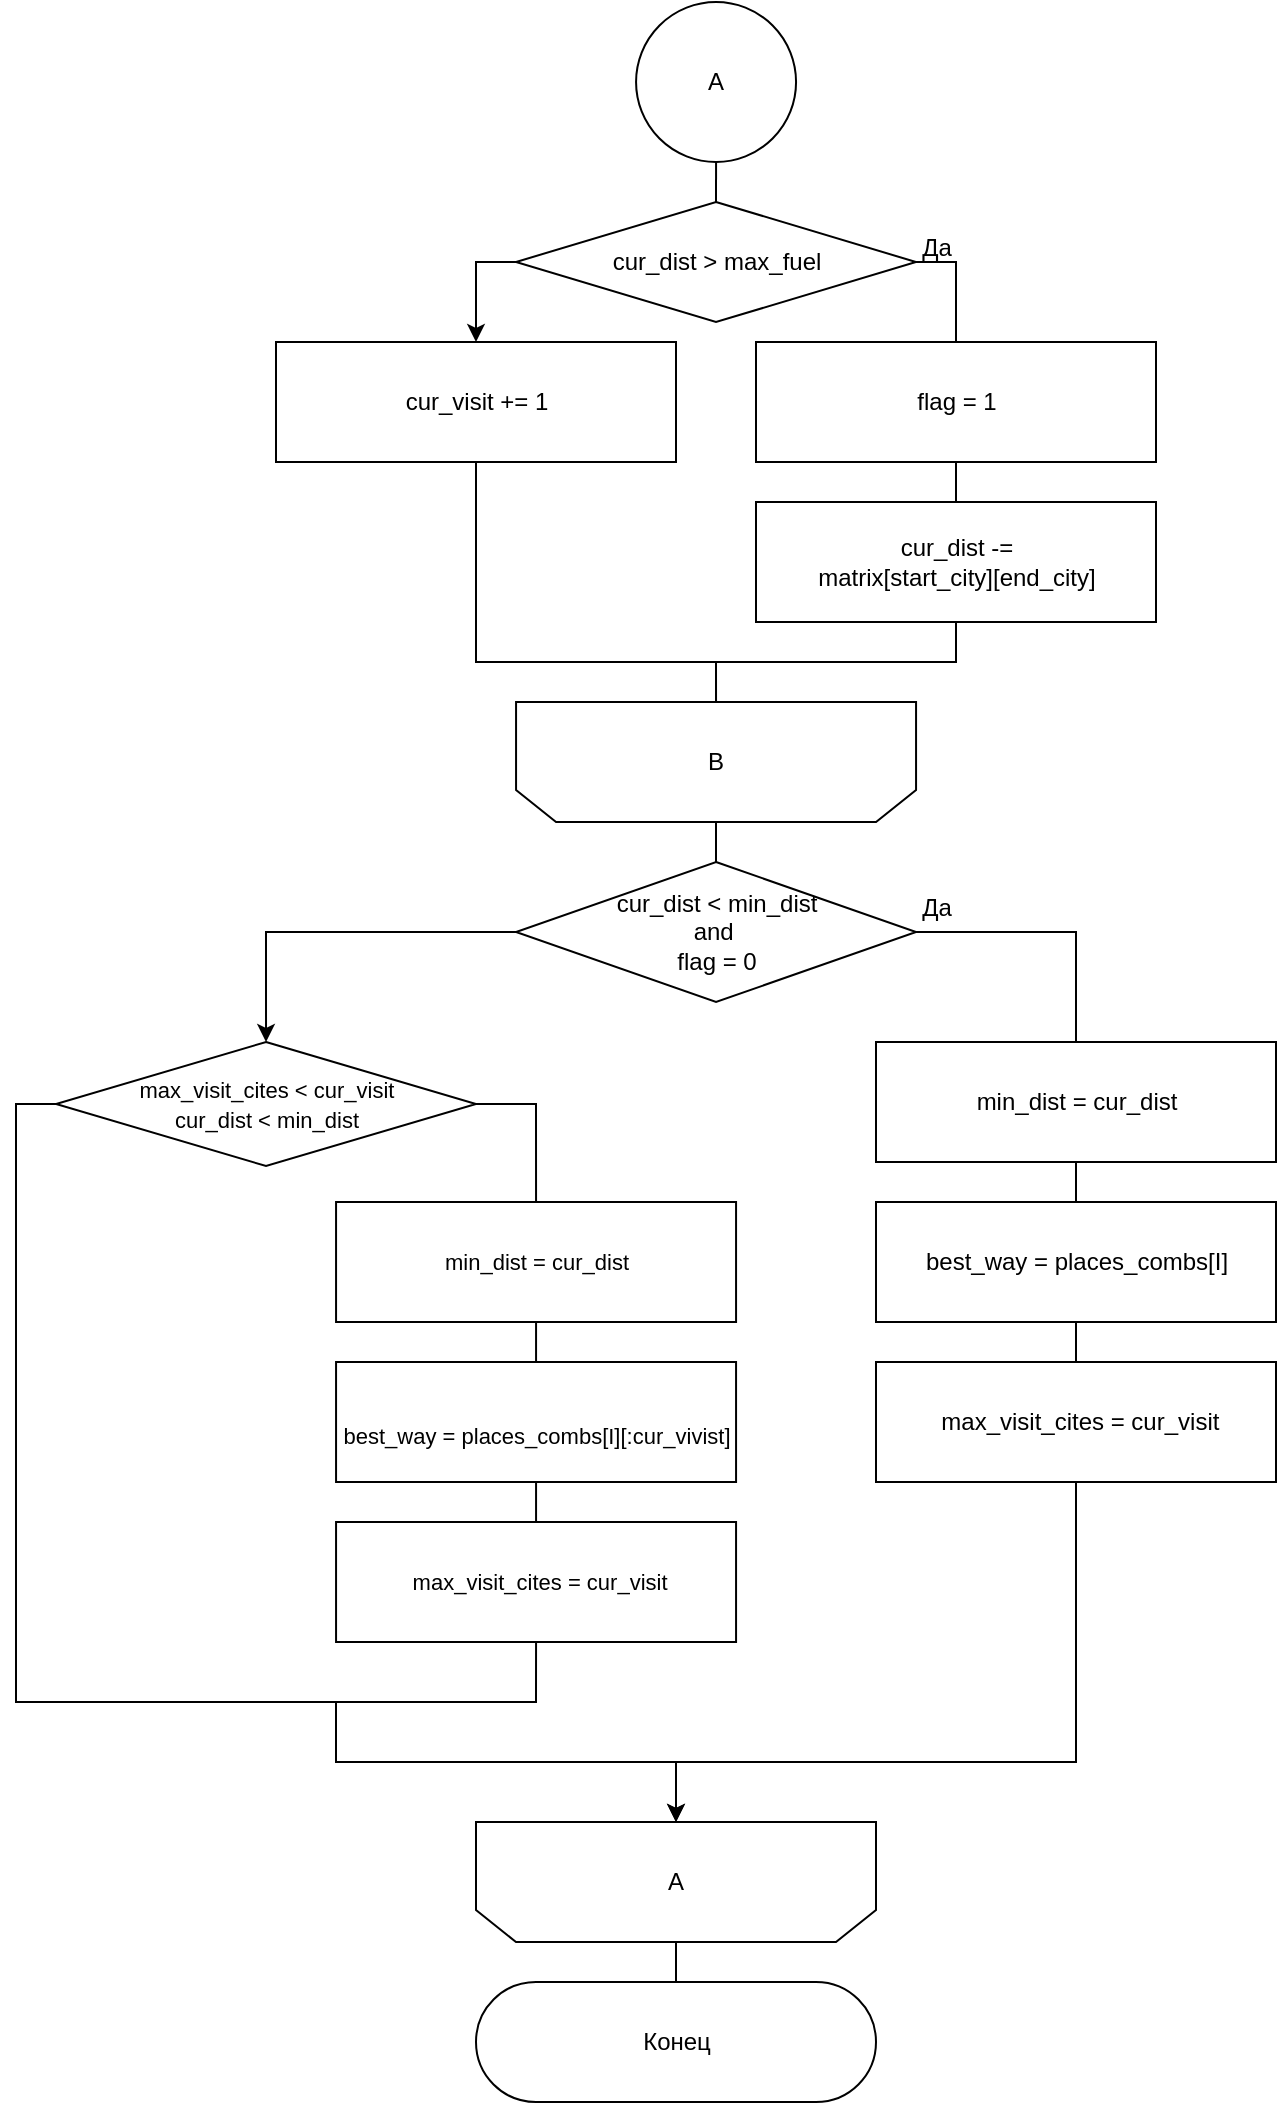 <mxfile version="22.1.8" type="device" pages="2">
  <diagram id="QM2p47kPDZQZnexqTIiv" name="Страница 1">
    <mxGraphModel dx="1122" dy="3097" grid="1" gridSize="10" guides="1" tooltips="1" connect="1" arrows="1" fold="1" page="1" pageScale="1" pageWidth="1654" pageHeight="2336" math="0" shadow="0">
      <root>
        <mxCell id="0" />
        <mxCell id="1" parent="0" />
        <mxCell id="TDwtaaCrbJuOcARcRLVL-162" value="Конец" style="html=1;dashed=0;whitespace=wrap;shape=mxgraph.dfd.start" vertex="1" parent="1">
          <mxGeometry x="270" y="970" width="200" height="60" as="geometry" />
        </mxCell>
        <mxCell id="TDwtaaCrbJuOcARcRLVL-163" style="edgeStyle=orthogonalEdgeStyle;rounded=0;orthogonalLoop=1;jettySize=auto;html=1;exitX=1;exitY=0.5;exitDx=0;exitDy=0;endArrow=none;endFill=0;" edge="1" parent="1" source="TDwtaaCrbJuOcARcRLVL-165" target="TDwtaaCrbJuOcARcRLVL-167">
          <mxGeometry relative="1" as="geometry" />
        </mxCell>
        <mxCell id="TDwtaaCrbJuOcARcRLVL-164" style="edgeStyle=orthogonalEdgeStyle;rounded=0;orthogonalLoop=1;jettySize=auto;html=1;exitX=0;exitY=0.5;exitDx=0;exitDy=0;entryX=0.5;entryY=0;entryDx=0;entryDy=0;" edge="1" parent="1" source="TDwtaaCrbJuOcARcRLVL-165" target="TDwtaaCrbJuOcARcRLVL-169">
          <mxGeometry relative="1" as="geometry" />
        </mxCell>
        <mxCell id="TDwtaaCrbJuOcARcRLVL-165" value="cur_dist &amp;gt; max_fuel" style="shape=rhombus;html=1;dashed=0;whitespace=wrap;perimeter=rhombusPerimeter;" vertex="1" parent="1">
          <mxGeometry x="290" y="80" width="200" height="60" as="geometry" />
        </mxCell>
        <mxCell id="TDwtaaCrbJuOcARcRLVL-166" style="edgeStyle=orthogonalEdgeStyle;rounded=0;orthogonalLoop=1;jettySize=auto;html=1;exitX=0.5;exitY=1;exitDx=0;exitDy=0;entryX=0.5;entryY=0;entryDx=0;entryDy=0;endArrow=none;endFill=0;" edge="1" parent="1" source="TDwtaaCrbJuOcARcRLVL-167" target="TDwtaaCrbJuOcARcRLVL-187">
          <mxGeometry relative="1" as="geometry" />
        </mxCell>
        <mxCell id="TDwtaaCrbJuOcARcRLVL-167" value="flag = 1" style="html=1;dashed=0;whitespace=wrap;" vertex="1" parent="1">
          <mxGeometry x="410" y="150" width="200" height="60" as="geometry" />
        </mxCell>
        <mxCell id="TDwtaaCrbJuOcARcRLVL-168" style="edgeStyle=orthogonalEdgeStyle;rounded=0;orthogonalLoop=1;jettySize=auto;html=1;exitX=0.5;exitY=1;exitDx=0;exitDy=0;endArrow=none;endFill=0;" edge="1" parent="1" source="TDwtaaCrbJuOcARcRLVL-169" target="TDwtaaCrbJuOcARcRLVL-171">
          <mxGeometry relative="1" as="geometry">
            <Array as="points">
              <mxPoint x="270" y="310" />
              <mxPoint x="390" y="310" />
            </Array>
          </mxGeometry>
        </mxCell>
        <mxCell id="TDwtaaCrbJuOcARcRLVL-169" value="cur_visit += 1" style="html=1;dashed=0;whitespace=wrap;" vertex="1" parent="1">
          <mxGeometry x="170" y="150" width="200" height="60" as="geometry" />
        </mxCell>
        <mxCell id="TDwtaaCrbJuOcARcRLVL-170" value="Да" style="text;html=1;align=center;verticalAlign=middle;resizable=0;points=[];autosize=1;strokeColor=none;fillColor=none;" vertex="1" parent="1">
          <mxGeometry x="480" y="88" width="40" height="30" as="geometry" />
        </mxCell>
        <mxCell id="TDwtaaCrbJuOcARcRLVL-171" value="B" style="shape=loopLimit;whiteSpace=wrap;html=1;strokeWidth=1;direction=west;" vertex="1" parent="1">
          <mxGeometry x="290.03" y="330" width="200" height="60" as="geometry" />
        </mxCell>
        <mxCell id="TDwtaaCrbJuOcARcRLVL-172" value="" style="edgeStyle=orthogonalEdgeStyle;rounded=0;orthogonalLoop=1;jettySize=auto;html=1;endArrow=none;endFill=0;" edge="1" parent="1" source="TDwtaaCrbJuOcARcRLVL-175" target="TDwtaaCrbJuOcARcRLVL-171">
          <mxGeometry relative="1" as="geometry" />
        </mxCell>
        <mxCell id="TDwtaaCrbJuOcARcRLVL-173" style="edgeStyle=orthogonalEdgeStyle;rounded=0;orthogonalLoop=1;jettySize=auto;html=1;exitX=1;exitY=0.5;exitDx=0;exitDy=0;endArrow=none;endFill=0;" edge="1" parent="1" source="TDwtaaCrbJuOcARcRLVL-175" target="TDwtaaCrbJuOcARcRLVL-177">
          <mxGeometry relative="1" as="geometry" />
        </mxCell>
        <mxCell id="TDwtaaCrbJuOcARcRLVL-174" style="edgeStyle=orthogonalEdgeStyle;rounded=0;orthogonalLoop=1;jettySize=auto;html=1;exitX=0;exitY=0.5;exitDx=0;exitDy=0;entryX=0.5;entryY=0;entryDx=0;entryDy=0;" edge="1" parent="1" source="TDwtaaCrbJuOcARcRLVL-175" target="TDwtaaCrbJuOcARcRLVL-181">
          <mxGeometry relative="1" as="geometry" />
        </mxCell>
        <mxCell id="TDwtaaCrbJuOcARcRLVL-175" value="cur_dist &amp;lt; min_dist&lt;br&gt;and&amp;nbsp;&lt;br&gt;flag = 0" style="shape=rhombus;html=1;dashed=0;whitespace=wrap;perimeter=rhombusPerimeter;" vertex="1" parent="1">
          <mxGeometry x="290.03" y="410" width="200" height="70" as="geometry" />
        </mxCell>
        <mxCell id="TDwtaaCrbJuOcARcRLVL-176" value="" style="edgeStyle=orthogonalEdgeStyle;rounded=0;orthogonalLoop=1;jettySize=auto;html=1;endArrow=none;endFill=0;" edge="1" parent="1" source="TDwtaaCrbJuOcARcRLVL-177" target="TDwtaaCrbJuOcARcRLVL-194">
          <mxGeometry relative="1" as="geometry" />
        </mxCell>
        <mxCell id="TDwtaaCrbJuOcARcRLVL-177" value="min_dist = cur_dist" style="html=1;dashed=0;whitespace=wrap;" vertex="1" parent="1">
          <mxGeometry x="470" y="500" width="200" height="60" as="geometry" />
        </mxCell>
        <mxCell id="TDwtaaCrbJuOcARcRLVL-178" value="Да" style="text;html=1;align=center;verticalAlign=middle;resizable=0;points=[];autosize=1;strokeColor=none;fillColor=none;" vertex="1" parent="1">
          <mxGeometry x="480.03" y="418" width="40" height="30" as="geometry" />
        </mxCell>
        <mxCell id="TDwtaaCrbJuOcARcRLVL-179" style="edgeStyle=orthogonalEdgeStyle;rounded=0;orthogonalLoop=1;jettySize=auto;html=1;exitX=1;exitY=0.5;exitDx=0;exitDy=0;entryX=0.5;entryY=0;entryDx=0;entryDy=0;endArrow=none;endFill=0;" edge="1" parent="1" source="TDwtaaCrbJuOcARcRLVL-181" target="TDwtaaCrbJuOcARcRLVL-183">
          <mxGeometry relative="1" as="geometry" />
        </mxCell>
        <mxCell id="TDwtaaCrbJuOcARcRLVL-180" style="edgeStyle=orthogonalEdgeStyle;rounded=0;orthogonalLoop=1;jettySize=auto;html=1;exitX=0;exitY=0.5;exitDx=0;exitDy=0;endArrow=classic;endFill=1;" edge="1" parent="1" source="TDwtaaCrbJuOcARcRLVL-181" target="TDwtaaCrbJuOcARcRLVL-184">
          <mxGeometry relative="1" as="geometry">
            <Array as="points">
              <mxPoint x="40" y="531" />
              <mxPoint x="40" y="830" />
              <mxPoint x="200" y="830" />
              <mxPoint x="200" y="860" />
              <mxPoint x="370" y="860" />
            </Array>
          </mxGeometry>
        </mxCell>
        <mxCell id="TDwtaaCrbJuOcARcRLVL-181" value="&lt;font style=&quot;font-size: 11px;&quot;&gt;max_visit_cites &amp;lt; cur_visit&lt;br&gt;cur_dist &amp;lt; min_dist&lt;/font&gt;" style="shape=rhombus;html=1;dashed=0;whitespace=wrap;perimeter=rhombusPerimeter;" vertex="1" parent="1">
          <mxGeometry x="60.03" y="500" width="209.97" height="62" as="geometry" />
        </mxCell>
        <mxCell id="TDwtaaCrbJuOcARcRLVL-182" style="edgeStyle=orthogonalEdgeStyle;rounded=0;orthogonalLoop=1;jettySize=auto;html=1;exitX=0.5;exitY=1;exitDx=0;exitDy=0;entryX=0.5;entryY=0;entryDx=0;entryDy=0;endArrow=none;endFill=0;" edge="1" parent="1" source="TDwtaaCrbJuOcARcRLVL-183" target="TDwtaaCrbJuOcARcRLVL-189">
          <mxGeometry relative="1" as="geometry" />
        </mxCell>
        <mxCell id="TDwtaaCrbJuOcARcRLVL-183" value="min_dist = cur_dist" style="html=1;dashed=0;whitespace=wrap;fontSize=11;" vertex="1" parent="1">
          <mxGeometry x="200.03" y="580" width="200" height="60" as="geometry" />
        </mxCell>
        <mxCell id="TDwtaaCrbJuOcARcRLVL-184" value="A" style="shape=loopLimit;whiteSpace=wrap;html=1;strokeWidth=1;direction=west;" vertex="1" parent="1">
          <mxGeometry x="270" y="890" width="200" height="60" as="geometry" />
        </mxCell>
        <mxCell id="TDwtaaCrbJuOcARcRLVL-185" style="edgeStyle=orthogonalEdgeStyle;rounded=0;orthogonalLoop=1;jettySize=auto;html=1;exitX=0.5;exitY=0;exitDx=0;exitDy=0;entryX=0.5;entryY=0.5;entryDx=0;entryDy=-30;entryPerimeter=0;endArrow=none;endFill=0;" edge="1" parent="1" source="TDwtaaCrbJuOcARcRLVL-184" target="TDwtaaCrbJuOcARcRLVL-162">
          <mxGeometry relative="1" as="geometry" />
        </mxCell>
        <mxCell id="TDwtaaCrbJuOcARcRLVL-186" style="edgeStyle=orthogonalEdgeStyle;rounded=0;orthogonalLoop=1;jettySize=auto;html=1;exitX=0.5;exitY=1;exitDx=0;exitDy=0;entryX=0.5;entryY=1;entryDx=0;entryDy=0;endArrow=none;endFill=0;" edge="1" parent="1" source="TDwtaaCrbJuOcARcRLVL-187" target="TDwtaaCrbJuOcARcRLVL-171">
          <mxGeometry relative="1" as="geometry">
            <Array as="points">
              <mxPoint x="510" y="310" />
              <mxPoint x="390" y="310" />
            </Array>
          </mxGeometry>
        </mxCell>
        <mxCell id="TDwtaaCrbJuOcARcRLVL-187" value="cur_dist -= &lt;br&gt;matrix[start_city][end_city]" style="html=1;dashed=0;whitespace=wrap;" vertex="1" parent="1">
          <mxGeometry x="410" y="230" width="200" height="60" as="geometry" />
        </mxCell>
        <mxCell id="TDwtaaCrbJuOcARcRLVL-188" style="edgeStyle=orthogonalEdgeStyle;rounded=0;orthogonalLoop=1;jettySize=auto;html=1;exitX=0.5;exitY=1;exitDx=0;exitDy=0;entryX=0.5;entryY=0;entryDx=0;entryDy=0;endArrow=none;endFill=0;" edge="1" parent="1" source="TDwtaaCrbJuOcARcRLVL-189" target="TDwtaaCrbJuOcARcRLVL-191">
          <mxGeometry relative="1" as="geometry" />
        </mxCell>
        <mxCell id="TDwtaaCrbJuOcARcRLVL-189" value="&lt;br style=&quot;font-size: 11px;&quot;&gt;best_way = places_combs[I][:cur_vivist]&lt;br style=&quot;font-size: 11px;&quot;&gt;" style="html=1;dashed=0;whitespace=wrap;fontSize=11;" vertex="1" parent="1">
          <mxGeometry x="200.03" y="660" width="200" height="60" as="geometry" />
        </mxCell>
        <mxCell id="TDwtaaCrbJuOcARcRLVL-190" style="edgeStyle=orthogonalEdgeStyle;rounded=0;orthogonalLoop=1;jettySize=auto;html=1;exitX=0.5;exitY=1;exitDx=0;exitDy=0;endArrow=none;endFill=0;" edge="1" parent="1" source="TDwtaaCrbJuOcARcRLVL-191">
          <mxGeometry relative="1" as="geometry">
            <mxPoint x="200" y="850" as="targetPoint" />
            <Array as="points">
              <mxPoint x="300" y="830" />
              <mxPoint x="200" y="830" />
              <mxPoint x="200" y="850" />
            </Array>
          </mxGeometry>
        </mxCell>
        <mxCell id="TDwtaaCrbJuOcARcRLVL-191" value="&amp;nbsp;max_visit_cites = cur_visit" style="html=1;dashed=0;whitespace=wrap;fontSize=11;" vertex="1" parent="1">
          <mxGeometry x="200.03" y="740" width="200" height="60" as="geometry" />
        </mxCell>
        <mxCell id="TDwtaaCrbJuOcARcRLVL-192" value="best_way = places_combs[I]" style="html=1;dashed=0;whitespace=wrap;" vertex="1" parent="1">
          <mxGeometry x="470" y="580" width="200" height="60" as="geometry" />
        </mxCell>
        <mxCell id="TDwtaaCrbJuOcARcRLVL-193" style="edgeStyle=orthogonalEdgeStyle;rounded=0;orthogonalLoop=1;jettySize=auto;html=1;exitX=0.5;exitY=1;exitDx=0;exitDy=0;entryX=0.5;entryY=1;entryDx=0;entryDy=0;" edge="1" parent="1" source="TDwtaaCrbJuOcARcRLVL-194" target="TDwtaaCrbJuOcARcRLVL-184">
          <mxGeometry relative="1" as="geometry">
            <Array as="points">
              <mxPoint x="570" y="860" />
              <mxPoint x="370" y="860" />
            </Array>
          </mxGeometry>
        </mxCell>
        <mxCell id="TDwtaaCrbJuOcARcRLVL-194" value="&amp;nbsp;max_visit_cites = cur_visit" style="html=1;dashed=0;whitespace=wrap;" vertex="1" parent="1">
          <mxGeometry x="470" y="660" width="200" height="60" as="geometry" />
        </mxCell>
        <mxCell id="TDwtaaCrbJuOcARcRLVL-196" style="edgeStyle=orthogonalEdgeStyle;rounded=0;orthogonalLoop=1;jettySize=auto;html=1;exitX=0.5;exitY=1;exitDx=0;exitDy=0;entryX=0.5;entryY=0;entryDx=0;entryDy=0;endArrow=none;endFill=0;" edge="1" parent="1" source="TDwtaaCrbJuOcARcRLVL-195" target="TDwtaaCrbJuOcARcRLVL-165">
          <mxGeometry relative="1" as="geometry" />
        </mxCell>
        <mxCell id="TDwtaaCrbJuOcARcRLVL-195" value="A" style="ellipse;whiteSpace=wrap;html=1;aspect=fixed;" vertex="1" parent="1">
          <mxGeometry x="350.03" y="-20" width="80" height="80" as="geometry" />
        </mxCell>
      </root>
    </mxGraphModel>
  </diagram>
  <diagram id="rO09Thqu_1HLDPjMh7Hp" name="Страница — 2">
    <mxGraphModel dx="954" dy="647" grid="1" gridSize="10" guides="1" tooltips="1" connect="1" arrows="1" fold="1" page="1" pageScale="1" pageWidth="827" pageHeight="1169" math="0" shadow="0">
      <root>
        <mxCell id="0" />
        <mxCell id="1" parent="0" />
        <mxCell id="XYT2gw2WZLIz1O7rS6PQ-7" value="Конец" style="html=1;dashed=0;whitespace=wrap;shape=mxgraph.dfd.start" vertex="1" parent="1">
          <mxGeometry x="640" y="950" width="200" height="60" as="geometry" />
        </mxCell>
        <mxCell id="XYT2gw2WZLIz1O7rS6PQ-18" style="edgeStyle=orthogonalEdgeStyle;rounded=0;orthogonalLoop=1;jettySize=auto;html=1;exitX=1;exitY=0.5;exitDx=0;exitDy=0;endArrow=none;endFill=0;" edge="1" parent="1" source="XYT2gw2WZLIz1O7rS6PQ-20" target="XYT2gw2WZLIz1O7rS6PQ-22">
          <mxGeometry relative="1" as="geometry" />
        </mxCell>
        <mxCell id="XYT2gw2WZLIz1O7rS6PQ-19" style="edgeStyle=orthogonalEdgeStyle;rounded=0;orthogonalLoop=1;jettySize=auto;html=1;exitX=0;exitY=0.5;exitDx=0;exitDy=0;entryX=0.5;entryY=0;entryDx=0;entryDy=0;" edge="1" parent="1" source="XYT2gw2WZLIz1O7rS6PQ-20" target="XYT2gw2WZLIz1O7rS6PQ-24">
          <mxGeometry relative="1" as="geometry" />
        </mxCell>
        <mxCell id="XYT2gw2WZLIz1O7rS6PQ-20" value="cur_dist &amp;gt; max_fuel" style="shape=rhombus;html=1;dashed=0;whitespace=wrap;perimeter=rhombusPerimeter;" vertex="1" parent="1">
          <mxGeometry x="660" y="60" width="200" height="60" as="geometry" />
        </mxCell>
        <mxCell id="XYT2gw2WZLIz1O7rS6PQ-21" style="edgeStyle=orthogonalEdgeStyle;rounded=0;orthogonalLoop=1;jettySize=auto;html=1;exitX=0.5;exitY=1;exitDx=0;exitDy=0;entryX=0.5;entryY=0;entryDx=0;entryDy=0;endArrow=none;endFill=0;" edge="1" parent="1" source="XYT2gw2WZLIz1O7rS6PQ-22" target="XYT2gw2WZLIz1O7rS6PQ-49">
          <mxGeometry relative="1" as="geometry" />
        </mxCell>
        <mxCell id="XYT2gw2WZLIz1O7rS6PQ-22" value="flag = 1" style="html=1;dashed=0;whitespace=wrap;" vertex="1" parent="1">
          <mxGeometry x="780" y="130" width="200" height="60" as="geometry" />
        </mxCell>
        <mxCell id="XYT2gw2WZLIz1O7rS6PQ-23" style="edgeStyle=orthogonalEdgeStyle;rounded=0;orthogonalLoop=1;jettySize=auto;html=1;exitX=0.5;exitY=1;exitDx=0;exitDy=0;endArrow=none;endFill=0;" edge="1" parent="1" source="XYT2gw2WZLIz1O7rS6PQ-24" target="XYT2gw2WZLIz1O7rS6PQ-26">
          <mxGeometry relative="1" as="geometry">
            <Array as="points">
              <mxPoint x="640" y="290" />
              <mxPoint x="760" y="290" />
            </Array>
          </mxGeometry>
        </mxCell>
        <mxCell id="XYT2gw2WZLIz1O7rS6PQ-24" value="cur_visit += 1" style="html=1;dashed=0;whitespace=wrap;" vertex="1" parent="1">
          <mxGeometry x="540" y="130" width="200" height="60" as="geometry" />
        </mxCell>
        <mxCell id="XYT2gw2WZLIz1O7rS6PQ-25" value="Да" style="text;html=1;align=center;verticalAlign=middle;resizable=0;points=[];autosize=1;strokeColor=none;fillColor=none;" vertex="1" parent="1">
          <mxGeometry x="850" y="68" width="40" height="30" as="geometry" />
        </mxCell>
        <mxCell id="XYT2gw2WZLIz1O7rS6PQ-26" value="B&lt;br&gt;Конец по j" style="shape=loopLimit;whiteSpace=wrap;html=1;strokeWidth=1;direction=west;" vertex="1" parent="1">
          <mxGeometry x="660.03" y="310" width="200" height="60" as="geometry" />
        </mxCell>
        <mxCell id="XYT2gw2WZLIz1O7rS6PQ-27" value="" style="edgeStyle=orthogonalEdgeStyle;rounded=0;orthogonalLoop=1;jettySize=auto;html=1;endArrow=none;endFill=0;" edge="1" parent="1" source="XYT2gw2WZLIz1O7rS6PQ-30" target="XYT2gw2WZLIz1O7rS6PQ-26">
          <mxGeometry relative="1" as="geometry" />
        </mxCell>
        <mxCell id="XYT2gw2WZLIz1O7rS6PQ-28" style="edgeStyle=orthogonalEdgeStyle;rounded=0;orthogonalLoop=1;jettySize=auto;html=1;exitX=1;exitY=0.5;exitDx=0;exitDy=0;endArrow=none;endFill=0;" edge="1" parent="1" source="XYT2gw2WZLIz1O7rS6PQ-30" target="XYT2gw2WZLIz1O7rS6PQ-32">
          <mxGeometry relative="1" as="geometry" />
        </mxCell>
        <mxCell id="XYT2gw2WZLIz1O7rS6PQ-29" style="edgeStyle=orthogonalEdgeStyle;rounded=0;orthogonalLoop=1;jettySize=auto;html=1;exitX=0;exitY=0.5;exitDx=0;exitDy=0;entryX=0.5;entryY=0;entryDx=0;entryDy=0;" edge="1" parent="1" source="XYT2gw2WZLIz1O7rS6PQ-30" target="XYT2gw2WZLIz1O7rS6PQ-36">
          <mxGeometry relative="1" as="geometry" />
        </mxCell>
        <mxCell id="XYT2gw2WZLIz1O7rS6PQ-30" value="cur_dist &amp;lt; min_dist&lt;br&gt;and&amp;nbsp;&lt;br&gt;flag = 0" style="shape=rhombus;html=1;dashed=0;whitespace=wrap;perimeter=rhombusPerimeter;" vertex="1" parent="1">
          <mxGeometry x="660.03" y="390" width="200" height="70" as="geometry" />
        </mxCell>
        <mxCell id="XYT2gw2WZLIz1O7rS6PQ-31" value="" style="edgeStyle=orthogonalEdgeStyle;rounded=0;orthogonalLoop=1;jettySize=auto;html=1;endArrow=none;endFill=0;" edge="1" parent="1" source="XYT2gw2WZLIz1O7rS6PQ-32" target="XYT2gw2WZLIz1O7rS6PQ-56">
          <mxGeometry relative="1" as="geometry" />
        </mxCell>
        <mxCell id="XYT2gw2WZLIz1O7rS6PQ-32" value="min_dist = cur_dist" style="html=1;dashed=0;whitespace=wrap;" vertex="1" parent="1">
          <mxGeometry x="840" y="480" width="200" height="60" as="geometry" />
        </mxCell>
        <mxCell id="XYT2gw2WZLIz1O7rS6PQ-33" value="Да" style="text;html=1;align=center;verticalAlign=middle;resizable=0;points=[];autosize=1;strokeColor=none;fillColor=none;" vertex="1" parent="1">
          <mxGeometry x="850.03" y="398" width="40" height="30" as="geometry" />
        </mxCell>
        <mxCell id="XYT2gw2WZLIz1O7rS6PQ-34" style="edgeStyle=orthogonalEdgeStyle;rounded=0;orthogonalLoop=1;jettySize=auto;html=1;exitX=1;exitY=0.5;exitDx=0;exitDy=0;entryX=0.5;entryY=0;entryDx=0;entryDy=0;endArrow=none;endFill=0;" edge="1" parent="1" source="XYT2gw2WZLIz1O7rS6PQ-36" target="XYT2gw2WZLIz1O7rS6PQ-38">
          <mxGeometry relative="1" as="geometry" />
        </mxCell>
        <mxCell id="XYT2gw2WZLIz1O7rS6PQ-35" style="edgeStyle=orthogonalEdgeStyle;rounded=0;orthogonalLoop=1;jettySize=auto;html=1;exitX=0;exitY=0.5;exitDx=0;exitDy=0;endArrow=classic;endFill=1;" edge="1" parent="1" source="XYT2gw2WZLIz1O7rS6PQ-36" target="XYT2gw2WZLIz1O7rS6PQ-39">
          <mxGeometry relative="1" as="geometry">
            <Array as="points">
              <mxPoint x="410" y="511" />
              <mxPoint x="410" y="810" />
              <mxPoint x="570" y="810" />
              <mxPoint x="570" y="840" />
              <mxPoint x="740" y="840" />
            </Array>
          </mxGeometry>
        </mxCell>
        <mxCell id="XYT2gw2WZLIz1O7rS6PQ-36" value="&lt;font style=&quot;font-size: 11px;&quot;&gt;max_visit_cites &amp;lt; cur_visit&lt;br&gt;cur_dist &amp;lt; min_dist&lt;/font&gt;" style="shape=rhombus;html=1;dashed=0;whitespace=wrap;perimeter=rhombusPerimeter;" vertex="1" parent="1">
          <mxGeometry x="430.03" y="480" width="209.97" height="62" as="geometry" />
        </mxCell>
        <mxCell id="XYT2gw2WZLIz1O7rS6PQ-37" style="edgeStyle=orthogonalEdgeStyle;rounded=0;orthogonalLoop=1;jettySize=auto;html=1;exitX=0.5;exitY=1;exitDx=0;exitDy=0;entryX=0.5;entryY=0;entryDx=0;entryDy=0;endArrow=none;endFill=0;" edge="1" parent="1" source="XYT2gw2WZLIz1O7rS6PQ-38" target="XYT2gw2WZLIz1O7rS6PQ-51">
          <mxGeometry relative="1" as="geometry" />
        </mxCell>
        <mxCell id="XYT2gw2WZLIz1O7rS6PQ-38" value="min_dist = cur_dist" style="html=1;dashed=0;whitespace=wrap;fontSize=11;" vertex="1" parent="1">
          <mxGeometry x="570.03" y="560" width="200" height="60" as="geometry" />
        </mxCell>
        <mxCell id="XYT2gw2WZLIz1O7rS6PQ-39" value="i += 1" style="shape=loopLimit;whiteSpace=wrap;html=1;strokeWidth=1;direction=west;" vertex="1" parent="1">
          <mxGeometry x="640" y="870" width="200" height="60" as="geometry" />
        </mxCell>
        <mxCell id="XYT2gw2WZLIz1O7rS6PQ-40" style="edgeStyle=orthogonalEdgeStyle;rounded=0;orthogonalLoop=1;jettySize=auto;html=1;exitX=0.5;exitY=0;exitDx=0;exitDy=0;entryX=0.5;entryY=0.5;entryDx=0;entryDy=-30;entryPerimeter=0;endArrow=none;endFill=0;" edge="1" parent="1" source="XYT2gw2WZLIz1O7rS6PQ-39" target="XYT2gw2WZLIz1O7rS6PQ-7">
          <mxGeometry relative="1" as="geometry" />
        </mxCell>
        <mxCell id="XYT2gw2WZLIz1O7rS6PQ-48" style="edgeStyle=orthogonalEdgeStyle;rounded=0;orthogonalLoop=1;jettySize=auto;html=1;exitX=0.5;exitY=1;exitDx=0;exitDy=0;entryX=0.5;entryY=1;entryDx=0;entryDy=0;endArrow=none;endFill=0;" edge="1" parent="1" source="XYT2gw2WZLIz1O7rS6PQ-49" target="XYT2gw2WZLIz1O7rS6PQ-26">
          <mxGeometry relative="1" as="geometry">
            <Array as="points">
              <mxPoint x="880" y="290" />
              <mxPoint x="760" y="290" />
            </Array>
          </mxGeometry>
        </mxCell>
        <mxCell id="XYT2gw2WZLIz1O7rS6PQ-49" value="cur_dist -= &lt;br&gt;matrix[start_city][end_city]" style="html=1;dashed=0;whitespace=wrap;" vertex="1" parent="1">
          <mxGeometry x="780" y="210" width="200" height="60" as="geometry" />
        </mxCell>
        <mxCell id="XYT2gw2WZLIz1O7rS6PQ-50" style="edgeStyle=orthogonalEdgeStyle;rounded=0;orthogonalLoop=1;jettySize=auto;html=1;exitX=0.5;exitY=1;exitDx=0;exitDy=0;entryX=0.5;entryY=0;entryDx=0;entryDy=0;endArrow=none;endFill=0;" edge="1" parent="1" source="XYT2gw2WZLIz1O7rS6PQ-51" target="XYT2gw2WZLIz1O7rS6PQ-53">
          <mxGeometry relative="1" as="geometry" />
        </mxCell>
        <mxCell id="XYT2gw2WZLIz1O7rS6PQ-51" value="&lt;br style=&quot;font-size: 11px;&quot;&gt;best_way = places_combs[I][:cur_vivist]&lt;br style=&quot;font-size: 11px;&quot;&gt;" style="html=1;dashed=0;whitespace=wrap;fontSize=11;" vertex="1" parent="1">
          <mxGeometry x="570.03" y="640" width="200" height="60" as="geometry" />
        </mxCell>
        <mxCell id="XYT2gw2WZLIz1O7rS6PQ-52" style="edgeStyle=orthogonalEdgeStyle;rounded=0;orthogonalLoop=1;jettySize=auto;html=1;exitX=0.5;exitY=1;exitDx=0;exitDy=0;endArrow=none;endFill=0;" edge="1" parent="1" source="XYT2gw2WZLIz1O7rS6PQ-53">
          <mxGeometry relative="1" as="geometry">
            <mxPoint x="570" y="830" as="targetPoint" />
            <Array as="points">
              <mxPoint x="670" y="810" />
              <mxPoint x="570" y="810" />
              <mxPoint x="570" y="830" />
            </Array>
          </mxGeometry>
        </mxCell>
        <mxCell id="XYT2gw2WZLIz1O7rS6PQ-53" value="&amp;nbsp;max_visit_cites = cur_visit" style="html=1;dashed=0;whitespace=wrap;fontSize=11;" vertex="1" parent="1">
          <mxGeometry x="570.03" y="720" width="200" height="60" as="geometry" />
        </mxCell>
        <mxCell id="XYT2gw2WZLIz1O7rS6PQ-54" value="&lt;br&gt;best_way = places_combs[I]&lt;br&gt;" style="html=1;dashed=0;whitespace=wrap;" vertex="1" parent="1">
          <mxGeometry x="840" y="560" width="200" height="60" as="geometry" />
        </mxCell>
        <mxCell id="XYT2gw2WZLIz1O7rS6PQ-55" style="edgeStyle=orthogonalEdgeStyle;rounded=0;orthogonalLoop=1;jettySize=auto;html=1;exitX=0.5;exitY=1;exitDx=0;exitDy=0;entryX=0.5;entryY=1;entryDx=0;entryDy=0;" edge="1" parent="1" source="XYT2gw2WZLIz1O7rS6PQ-56" target="XYT2gw2WZLIz1O7rS6PQ-39">
          <mxGeometry relative="1" as="geometry">
            <Array as="points">
              <mxPoint x="940" y="840" />
              <mxPoint x="740" y="840" />
            </Array>
          </mxGeometry>
        </mxCell>
        <mxCell id="XYT2gw2WZLIz1O7rS6PQ-56" value="&amp;nbsp;max_visit_cites = cur_visit" style="html=1;dashed=0;whitespace=wrap;" vertex="1" parent="1">
          <mxGeometry x="840" y="640" width="200" height="60" as="geometry" />
        </mxCell>
        <mxCell id="5wb8F7cbIkGaN5cbXdrz-1" style="edgeStyle=none;html=1;exitX=0.5;exitY=0.5;exitDx=0;exitDy=30;exitPerimeter=0;entryX=0.5;entryY=0;entryDx=0;entryDy=0;endArrow=none;endFill=0;" edge="1" parent="1" source="5wb8F7cbIkGaN5cbXdrz-2" target="5wb8F7cbIkGaN5cbXdrz-7">
          <mxGeometry relative="1" as="geometry" />
        </mxCell>
        <mxCell id="5wb8F7cbIkGaN5cbXdrz-2" value="Начало" style="html=1;dashed=0;whitespace=wrap;shape=mxgraph.dfd.start" vertex="1" parent="1">
          <mxGeometry x="60" y="30" width="200" height="60" as="geometry" />
        </mxCell>
        <mxCell id="5wb8F7cbIkGaN5cbXdrz-3" style="edgeStyle=none;html=1;exitX=0.5;exitY=1;exitDx=0;exitDy=0;entryX=0.5;entryY=0;entryDx=0;entryDy=0;endArrow=none;endFill=0;" edge="1" parent="1" source="5wb8F7cbIkGaN5cbXdrz-5">
          <mxGeometry relative="1" as="geometry">
            <mxPoint x="160" y="510" as="targetPoint" />
          </mxGeometry>
        </mxCell>
        <mxCell id="5wb8F7cbIkGaN5cbXdrz-4" value="" style="edgeStyle=orthogonalEdgeStyle;rounded=0;orthogonalLoop=1;jettySize=auto;html=1;endArrow=none;endFill=0;" edge="1" parent="1" source="5wb8F7cbIkGaN5cbXdrz-5" target="5wb8F7cbIkGaN5cbXdrz-26">
          <mxGeometry relative="1" as="geometry" />
        </mxCell>
        <mxCell id="5wb8F7cbIkGaN5cbXdrz-5" value="A&lt;br&gt;i &amp;lt; len(places_combs)" style="shape=loopLimit;whiteSpace=wrap;html=1;direction=east" vertex="1" parent="1">
          <mxGeometry x="60" y="430" width="200" height="60" as="geometry" />
        </mxCell>
        <mxCell id="5wb8F7cbIkGaN5cbXdrz-6" style="edgeStyle=none;html=1;exitX=0.5;exitY=1;exitDx=0;exitDy=0;entryX=0.5;entryY=0;entryDx=0;entryDy=0;endArrow=none;endFill=0;" edge="1" parent="1" source="5wb8F7cbIkGaN5cbXdrz-7" target="5wb8F7cbIkGaN5cbXdrz-9">
          <mxGeometry relative="1" as="geometry" />
        </mxCell>
        <mxCell id="5wb8F7cbIkGaN5cbXdrz-7" value="places = массив городов по size" style="html=1;dashed=0;whitespace=wrap;" vertex="1" parent="1">
          <mxGeometry x="60" y="110" width="200" height="60" as="geometry" />
        </mxCell>
        <mxCell id="5wb8F7cbIkGaN5cbXdrz-8" style="edgeStyle=none;html=1;exitX=0.5;exitY=1;exitDx=0;exitDy=0;entryX=0.5;entryY=0;entryDx=0;entryDy=0;endArrow=none;endFill=0;" edge="1" parent="1" source="5wb8F7cbIkGaN5cbXdrz-9" target="5wb8F7cbIkGaN5cbXdrz-10">
          <mxGeometry relative="1" as="geometry" />
        </mxCell>
        <mxCell id="5wb8F7cbIkGaN5cbXdrz-9" value="places_combs = массив&lt;br&gt;комбинаций городов places" style="shape=process;whiteSpace=wrap;html=1;backgroundOutline=1;" vertex="1" parent="1">
          <mxGeometry x="60" y="190" width="200" height="60" as="geometry" />
        </mxCell>
        <mxCell id="5wb8F7cbIkGaN5cbXdrz-10" value="min_dist = inf" style="html=1;dashed=0;whitespace=wrap;" vertex="1" parent="1">
          <mxGeometry x="60" y="270" width="200" height="60" as="geometry" />
        </mxCell>
        <mxCell id="5wb8F7cbIkGaN5cbXdrz-11" value="flag = 0" style="html=1;dashed=0;whitespace=wrap;" vertex="1" parent="1">
          <mxGeometry x="60" y="510" width="200" height="60" as="geometry" />
        </mxCell>
        <mxCell id="5wb8F7cbIkGaN5cbXdrz-12" style="edgeStyle=orthogonalEdgeStyle;rounded=0;orthogonalLoop=1;jettySize=auto;html=1;exitX=0.5;exitY=1;exitDx=0;exitDy=0;entryX=0.5;entryY=0;entryDx=0;entryDy=0;endArrow=none;endFill=0;" edge="1" parent="1" source="5wb8F7cbIkGaN5cbXdrz-13" target="5wb8F7cbIkGaN5cbXdrz-15">
          <mxGeometry relative="1" as="geometry" />
        </mxCell>
        <mxCell id="5wb8F7cbIkGaN5cbXdrz-13" value="B&lt;br&gt;j &amp;lt; size - 1" style="shape=loopLimit;whiteSpace=wrap;html=1;direction=east" vertex="1" parent="1">
          <mxGeometry x="60" y="750" width="200" height="60" as="geometry" />
        </mxCell>
        <mxCell id="5wb8F7cbIkGaN5cbXdrz-14" value="" style="edgeStyle=orthogonalEdgeStyle;rounded=0;orthogonalLoop=1;jettySize=auto;html=1;endArrow=none;endFill=0;" edge="1" parent="1" source="5wb8F7cbIkGaN5cbXdrz-15" target="5wb8F7cbIkGaN5cbXdrz-24">
          <mxGeometry relative="1" as="geometry" />
        </mxCell>
        <mxCell id="5wb8F7cbIkGaN5cbXdrz-15" value="start_city = places_combs[I][j]" style="html=1;dashed=0;whitespace=wrap;" vertex="1" parent="1">
          <mxGeometry x="60" y="830" width="200" height="60" as="geometry" />
        </mxCell>
        <mxCell id="5wb8F7cbIkGaN5cbXdrz-16" style="edgeStyle=orthogonalEdgeStyle;rounded=0;orthogonalLoop=1;jettySize=auto;html=1;exitX=0.5;exitY=1;exitDx=0;exitDy=0;entryX=0.5;entryY=0;entryDx=0;entryDy=0;endArrow=none;endFill=0;" edge="1" parent="1" source="5wb8F7cbIkGaN5cbXdrz-17" target="5wb8F7cbIkGaN5cbXdrz-25">
          <mxGeometry relative="1" as="geometry" />
        </mxCell>
        <mxCell id="5wb8F7cbIkGaN5cbXdrz-17" value="cur_dist += &lt;br&gt;matrix[start_city][end_city]" style="html=1;dashed=0;whitespace=wrap;" vertex="1" parent="1">
          <mxGeometry x="60" y="990" width="200" height="60" as="geometry" />
        </mxCell>
        <mxCell id="5wb8F7cbIkGaN5cbXdrz-18" value="" style="edgeStyle=orthogonalEdgeStyle;rounded=0;orthogonalLoop=1;jettySize=auto;html=1;endArrow=none;endFill=0;" edge="1" parent="1" source="5wb8F7cbIkGaN5cbXdrz-20" target="5wb8F7cbIkGaN5cbXdrz-11">
          <mxGeometry relative="1" as="geometry" />
        </mxCell>
        <mxCell id="5wb8F7cbIkGaN5cbXdrz-19" value="" style="edgeStyle=orthogonalEdgeStyle;rounded=0;orthogonalLoop=1;jettySize=auto;html=1;endArrow=none;endFill=0;" edge="1" parent="1" source="5wb8F7cbIkGaN5cbXdrz-20" target="5wb8F7cbIkGaN5cbXdrz-22">
          <mxGeometry relative="1" as="geometry" />
        </mxCell>
        <mxCell id="5wb8F7cbIkGaN5cbXdrz-20" value="&lt;br style=&quot;border-color: var(--border-color);&quot;&gt;&lt;span style=&quot;border-color: var(--border-color);&quot;&gt;cur_dist = 0&lt;/span&gt;" style="html=1;dashed=0;whitespace=wrap;" vertex="1" parent="1">
          <mxGeometry x="60" y="590" width="200" height="60" as="geometry" />
        </mxCell>
        <mxCell id="5wb8F7cbIkGaN5cbXdrz-21" style="edgeStyle=orthogonalEdgeStyle;rounded=0;orthogonalLoop=1;jettySize=auto;html=1;exitX=0.5;exitY=1;exitDx=0;exitDy=0;entryX=0.5;entryY=0;entryDx=0;entryDy=0;endArrow=none;endFill=0;" edge="1" parent="1" source="5wb8F7cbIkGaN5cbXdrz-22" target="5wb8F7cbIkGaN5cbXdrz-13">
          <mxGeometry relative="1" as="geometry" />
        </mxCell>
        <mxCell id="5wb8F7cbIkGaN5cbXdrz-22" value="cur_visit = 0" style="html=1;dashed=0;whitespace=wrap;" vertex="1" parent="1">
          <mxGeometry x="60" y="670" width="200" height="60" as="geometry" />
        </mxCell>
        <mxCell id="5wb8F7cbIkGaN5cbXdrz-23" value="" style="edgeStyle=orthogonalEdgeStyle;rounded=0;orthogonalLoop=1;jettySize=auto;html=1;endArrow=none;endFill=0;" edge="1" parent="1" source="5wb8F7cbIkGaN5cbXdrz-24" target="5wb8F7cbIkGaN5cbXdrz-17">
          <mxGeometry relative="1" as="geometry" />
        </mxCell>
        <mxCell id="5wb8F7cbIkGaN5cbXdrz-24" value="end_city = places_combs[I][j + 1]" style="html=1;dashed=0;whitespace=wrap;" vertex="1" parent="1">
          <mxGeometry x="60" y="910" width="200" height="60" as="geometry" />
        </mxCell>
        <mxCell id="5wb8F7cbIkGaN5cbXdrz-25" value="A" style="ellipse;whiteSpace=wrap;html=1;aspect=fixed;" vertex="1" parent="1">
          <mxGeometry x="120" y="1070" width="80" height="80" as="geometry" />
        </mxCell>
        <mxCell id="5wb8F7cbIkGaN5cbXdrz-26" value="max_visit_cites = 0" style="html=1;dashed=0;whitespace=wrap;" vertex="1" parent="1">
          <mxGeometry x="60" y="350" width="200" height="60" as="geometry" />
        </mxCell>
      </root>
    </mxGraphModel>
  </diagram>
</mxfile>

